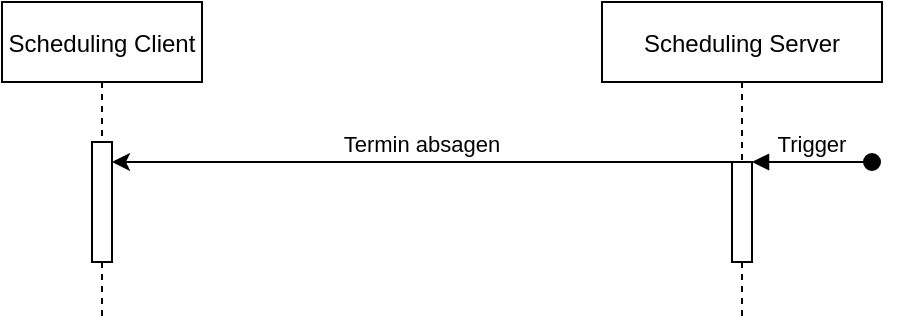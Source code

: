 <mxfile version="26.0.6">
  <diagram name="Seite-1" id="q25PIQKFB_0P2NkEKlFj">
    <mxGraphModel dx="2074" dy="-431" grid="1" gridSize="10" guides="1" tooltips="1" connect="1" arrows="1" fold="1" page="1" pageScale="1" pageWidth="827" pageHeight="1169" math="0" shadow="0">
      <root>
        <mxCell id="0" />
        <mxCell id="1" parent="0" />
        <mxCell id="3puozs7UxtqKZBK5fwl_-8" value="Scheduling Client" style="shape=umlLifeline;perimeter=lifelinePerimeter;container=1;collapsible=0;recursiveResize=0;rounded=0;shadow=0;strokeWidth=1;" vertex="1" parent="1">
          <mxGeometry x="121" y="1720" width="100" height="160" as="geometry" />
        </mxCell>
        <mxCell id="3puozs7UxtqKZBK5fwl_-9" value="" style="points=[];perimeter=orthogonalPerimeter;rounded=0;shadow=0;strokeWidth=1;" vertex="1" parent="3puozs7UxtqKZBK5fwl_-8">
          <mxGeometry x="45" y="70" width="10" height="60" as="geometry" />
        </mxCell>
        <mxCell id="3puozs7UxtqKZBK5fwl_-10" value="Scheduling Server" style="shape=umlLifeline;perimeter=lifelinePerimeter;container=1;collapsible=0;recursiveResize=0;rounded=0;shadow=0;strokeWidth=1;" vertex="1" parent="1">
          <mxGeometry x="421" y="1720" width="140" height="160" as="geometry" />
        </mxCell>
        <mxCell id="3puozs7UxtqKZBK5fwl_-11" value="" style="points=[];perimeter=orthogonalPerimeter;rounded=0;shadow=0;strokeWidth=1;" vertex="1" parent="3puozs7UxtqKZBK5fwl_-10">
          <mxGeometry x="65" y="80" width="10" height="50" as="geometry" />
        </mxCell>
        <mxCell id="3puozs7UxtqKZBK5fwl_-12" value="Trigger" style="verticalAlign=bottom;startArrow=oval;endArrow=block;startSize=8;shadow=0;strokeWidth=1;" edge="1" parent="3puozs7UxtqKZBK5fwl_-10">
          <mxGeometry relative="1" as="geometry">
            <mxPoint x="135" y="80" as="sourcePoint" />
            <mxPoint x="75" y="80" as="targetPoint" />
          </mxGeometry>
        </mxCell>
        <mxCell id="3puozs7UxtqKZBK5fwl_-13" value="Termin absagen" style="verticalAlign=bottom;endArrow=none;entryX=0;entryY=0;shadow=0;strokeWidth=1;startArrow=classic;startFill=1;endFill=0;" edge="1" parent="1" source="3puozs7UxtqKZBK5fwl_-9" target="3puozs7UxtqKZBK5fwl_-11">
          <mxGeometry relative="1" as="geometry">
            <mxPoint x="256" y="1800" as="sourcePoint" />
          </mxGeometry>
        </mxCell>
      </root>
    </mxGraphModel>
  </diagram>
</mxfile>
